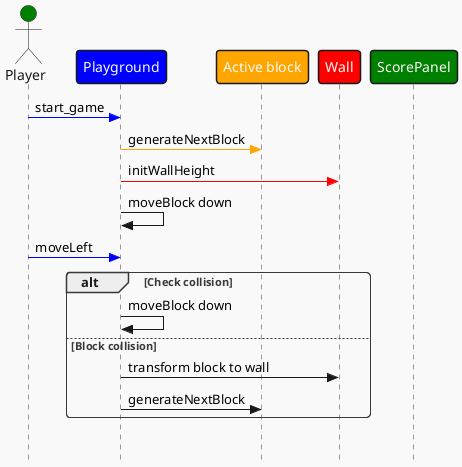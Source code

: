 @startuml start_game
!theme mars
skinparam Style strictuml

actor "Player" as Player #green
participant "Playground" as Playground #blue
participant "Active block" as Block #orange
participant "Wall" as Wall #red
participant "ScorePanel" as Panel #green

Player -[#blue]> Playground : start_game
Playground -[#orange]> Block : generateNextBlock
Playground -[#red]> Wall : initWallHeight
Playground -> Playground : moveBlock down
Player -[#blue]> Playground : moveLeft
alt Check collision
    Playground -> Playground : moveBlock down
else Block collision
    Playground -> Wall : transform block to wall
    Playground -> Block : generateNextBlock
end
group 
@enduml
